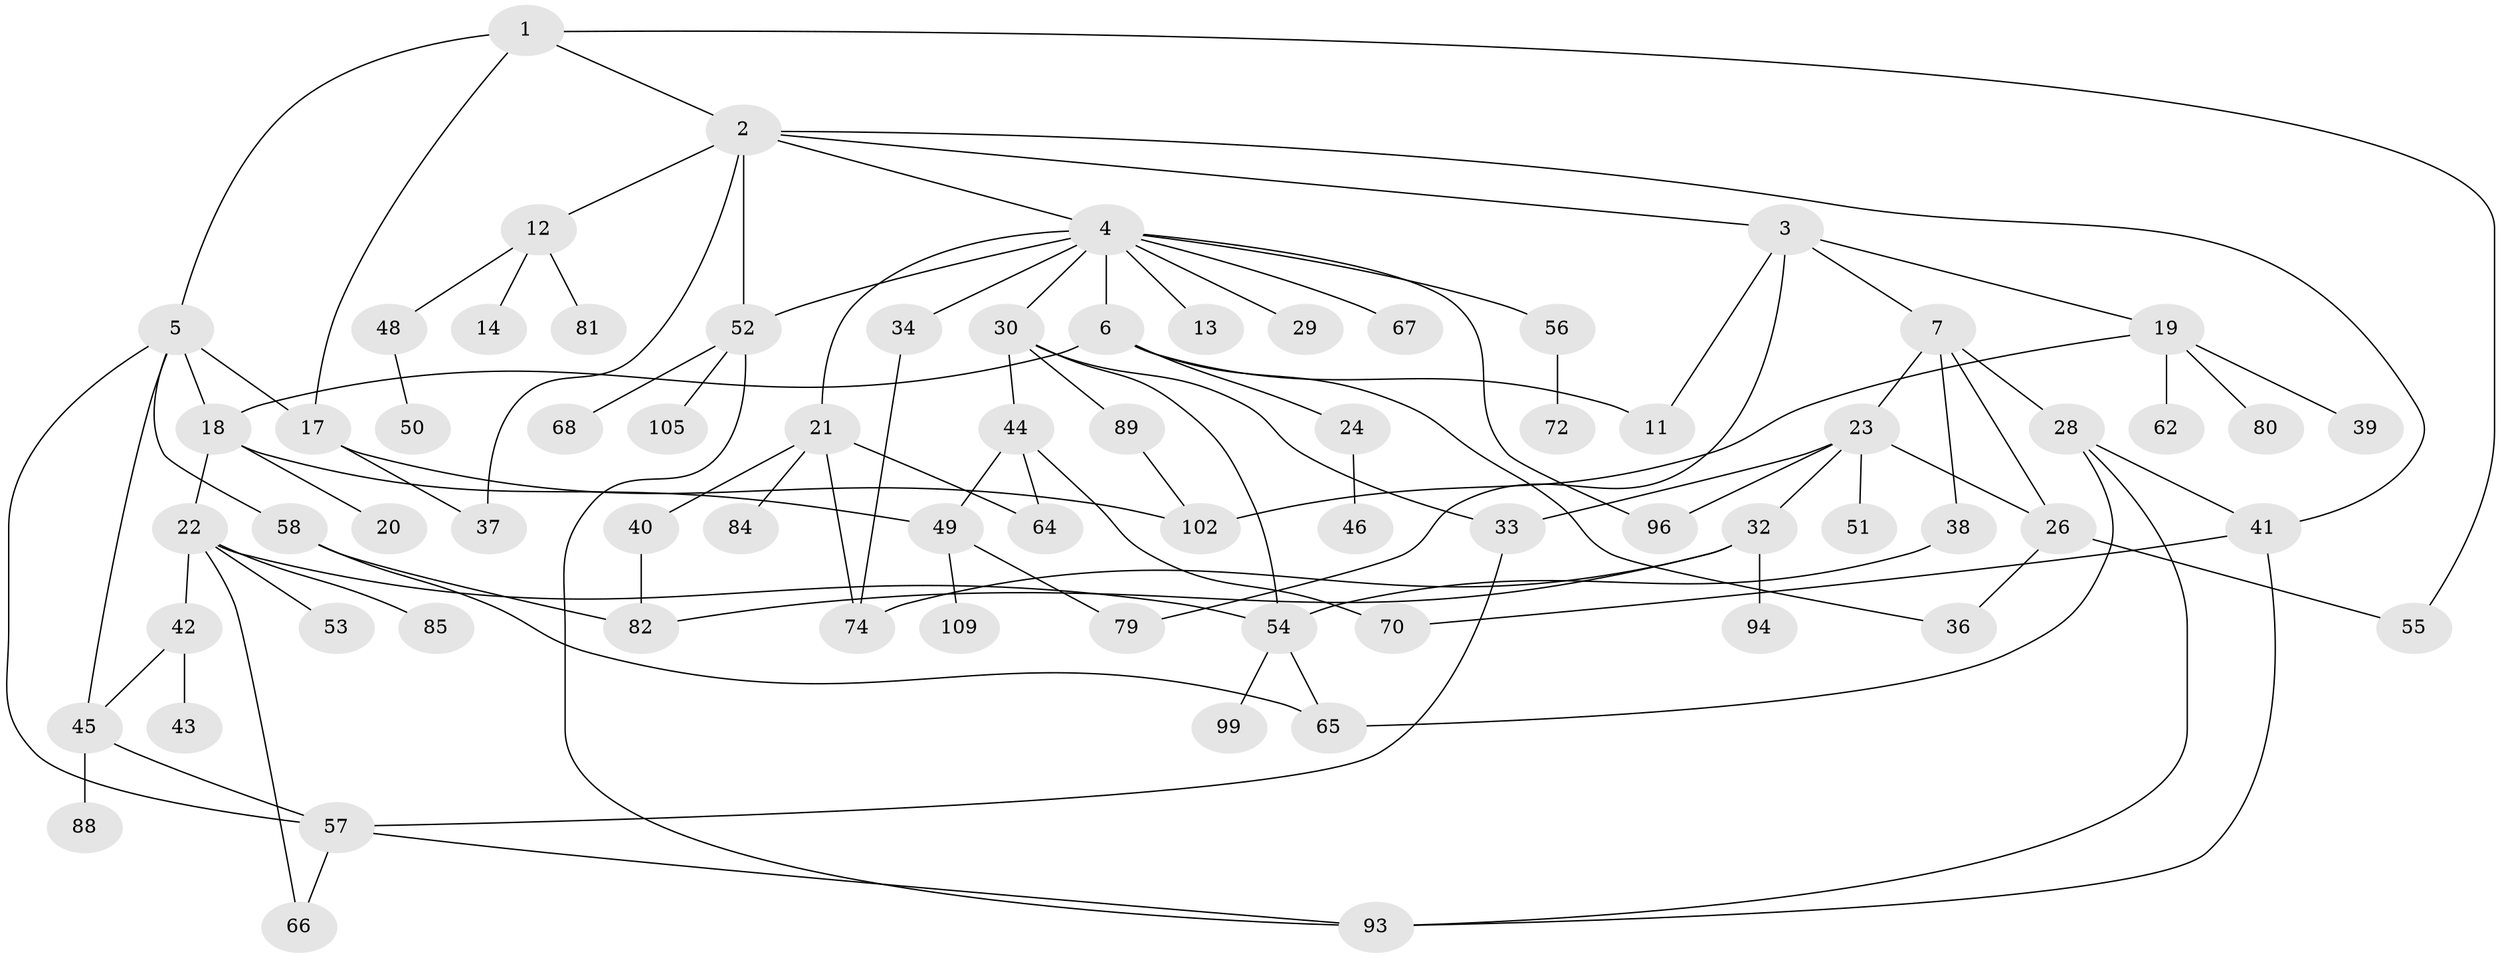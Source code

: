 // original degree distribution, {4: 0.1559633027522936, 7: 0.01834862385321101, 5: 0.05504587155963303, 2: 0.29357798165137616, 6: 0.01834862385321101, 3: 0.1926605504587156, 1: 0.26605504587155965}
// Generated by graph-tools (version 1.1) at 2025/10/02/27/25 16:10:54]
// undirected, 72 vertices, 103 edges
graph export_dot {
graph [start="1"]
  node [color=gray90,style=filled];
  1;
  2 [super="+47"];
  3 [super="+10"];
  4 [super="+9"];
  5 [super="+16"];
  6 [super="+60"];
  7 [super="+8"];
  11;
  12 [super="+15"];
  13;
  14;
  17 [super="+25"];
  18 [super="+83"];
  19 [super="+31"];
  20;
  21 [super="+35"];
  22 [super="+86"];
  23 [super="+27"];
  24;
  26 [super="+71"];
  28 [super="+78"];
  29;
  30 [super="+75"];
  32 [super="+98"];
  33 [super="+97"];
  34 [super="+77"];
  36 [super="+76"];
  37;
  38 [super="+95"];
  39 [super="+107"];
  40 [super="+73"];
  41 [super="+108"];
  42 [super="+61"];
  43;
  44;
  45 [super="+100"];
  46;
  48 [super="+101"];
  49 [super="+104"];
  50;
  51 [super="+59"];
  52 [super="+103"];
  53;
  54 [super="+90"];
  55;
  56;
  57 [super="+63"];
  58;
  62;
  64;
  65 [super="+69"];
  66;
  67;
  68;
  70;
  72 [super="+92"];
  74 [super="+91"];
  79;
  80;
  81;
  82 [super="+87"];
  84;
  85;
  88;
  89;
  93;
  94;
  96;
  99;
  102 [super="+106"];
  105;
  109;
  1 -- 2;
  1 -- 5;
  1 -- 17;
  1 -- 55;
  2 -- 3;
  2 -- 4;
  2 -- 12;
  2 -- 52;
  2 -- 41;
  2 -- 37;
  3 -- 7;
  3 -- 79;
  3 -- 11;
  3 -- 19;
  4 -- 6;
  4 -- 21;
  4 -- 29;
  4 -- 34;
  4 -- 67;
  4 -- 96;
  4 -- 52;
  4 -- 56;
  4 -- 13;
  4 -- 30;
  5 -- 18;
  5 -- 58;
  5 -- 57;
  5 -- 45;
  5 -- 17;
  6 -- 11;
  6 -- 24;
  6 -- 36;
  6 -- 18;
  7 -- 23;
  7 -- 28;
  7 -- 38;
  7 -- 26;
  12 -- 14;
  12 -- 48;
  12 -- 81;
  17 -- 37;
  17 -- 102;
  18 -- 20;
  18 -- 22;
  18 -- 49;
  19 -- 39;
  19 -- 62;
  19 -- 80;
  19 -- 102;
  21 -- 64;
  21 -- 40;
  21 -- 84;
  21 -- 74;
  22 -- 42;
  22 -- 53;
  22 -- 85;
  22 -- 54;
  22 -- 66;
  23 -- 32;
  23 -- 96;
  23 -- 33;
  23 -- 26;
  23 -- 51;
  24 -- 46;
  26 -- 36;
  26 -- 55;
  28 -- 41;
  28 -- 93;
  28 -- 65;
  30 -- 44;
  30 -- 54;
  30 -- 89;
  30 -- 33;
  32 -- 94;
  32 -- 74;
  32 -- 82;
  33 -- 57;
  34 -- 74;
  38 -- 54;
  40 -- 82;
  41 -- 93;
  41 -- 70;
  42 -- 43;
  42 -- 45;
  44 -- 49;
  44 -- 70;
  44 -- 64;
  45 -- 88;
  45 -- 57;
  48 -- 50;
  49 -- 109;
  49 -- 79;
  52 -- 68;
  52 -- 105;
  52 -- 93;
  54 -- 99;
  54 -- 65;
  56 -- 72;
  57 -- 66;
  57 -- 93;
  58 -- 65;
  58 -- 82;
  89 -- 102;
}
